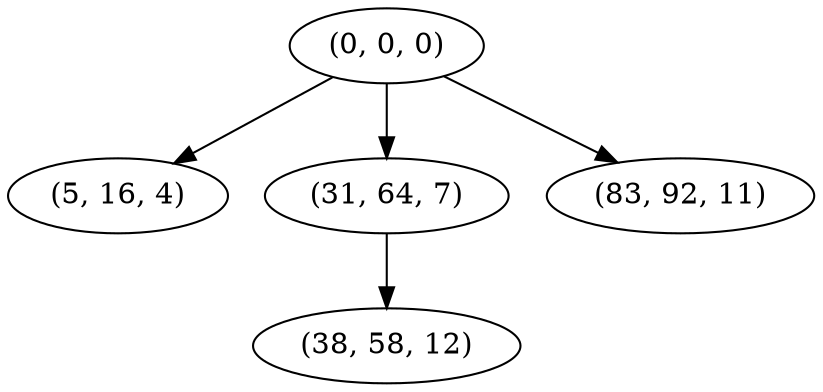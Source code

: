 digraph tree {
    "(0, 0, 0)";
    "(5, 16, 4)";
    "(31, 64, 7)";
    "(38, 58, 12)";
    "(83, 92, 11)";
    "(0, 0, 0)" -> "(5, 16, 4)";
    "(0, 0, 0)" -> "(31, 64, 7)";
    "(0, 0, 0)" -> "(83, 92, 11)";
    "(31, 64, 7)" -> "(38, 58, 12)";
}
